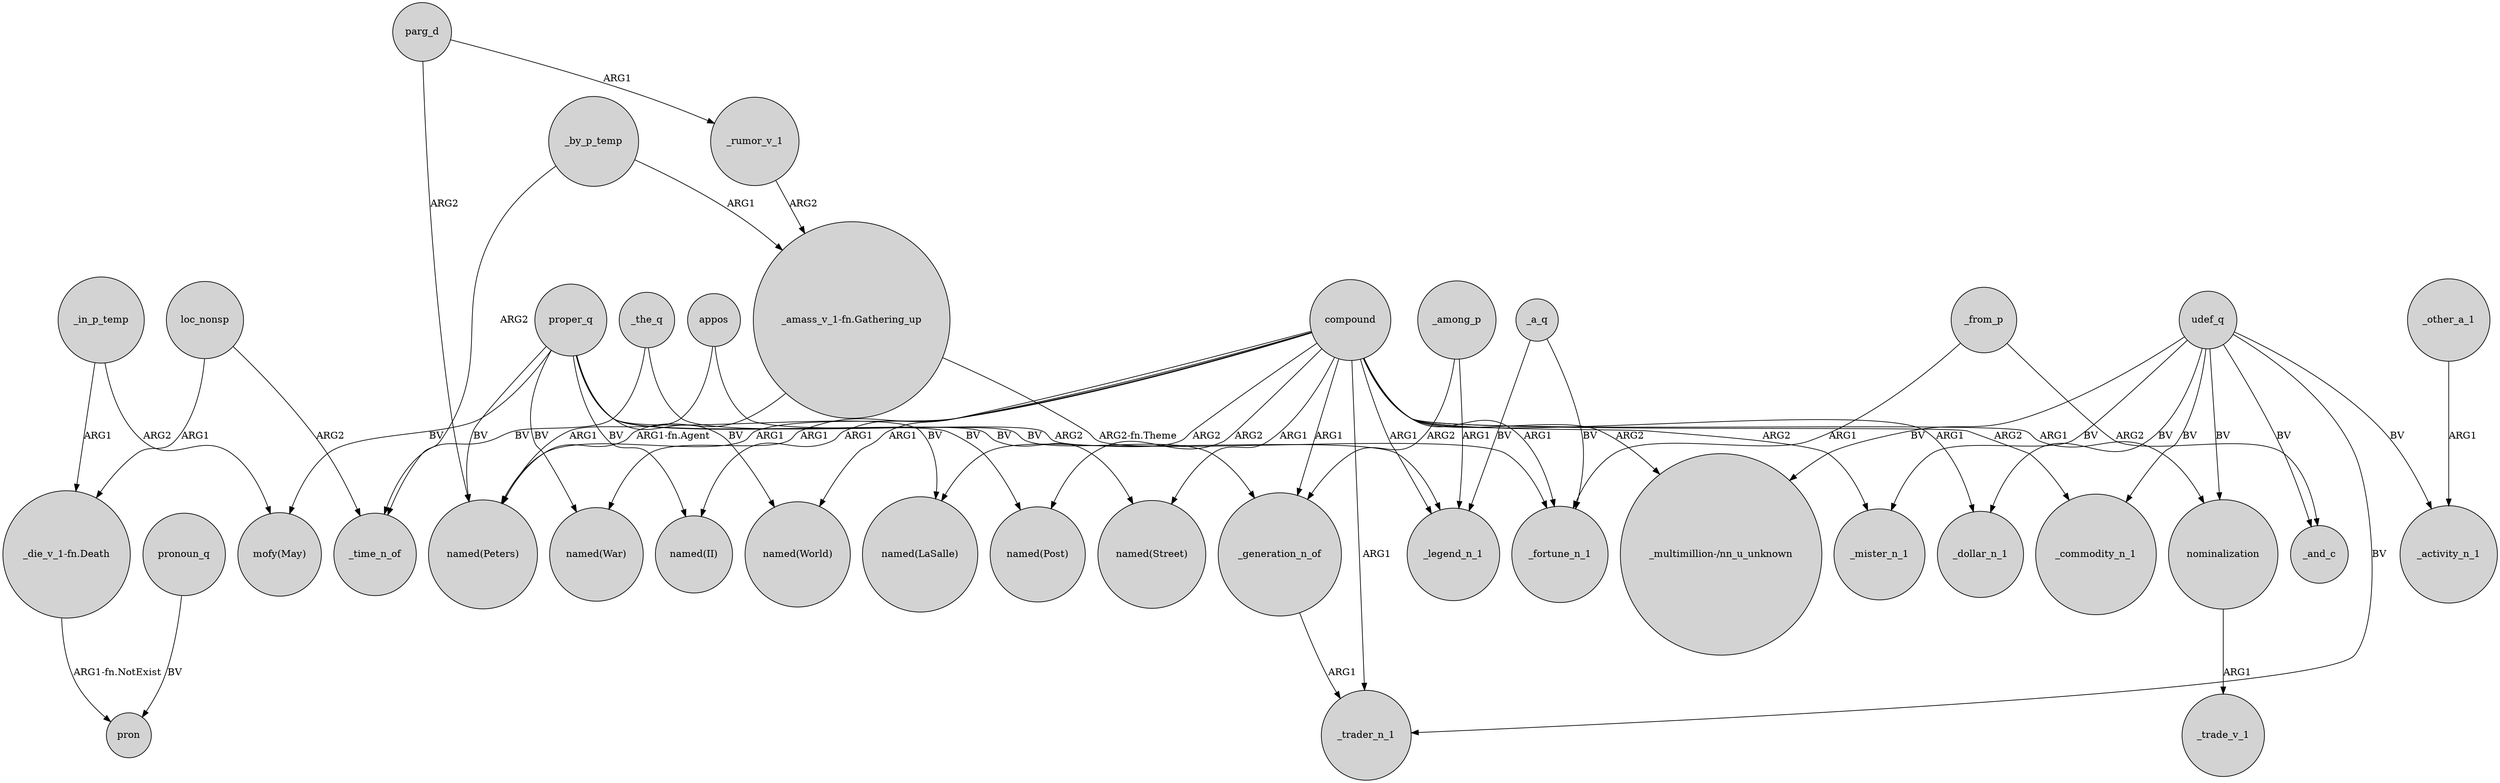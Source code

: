 digraph {
	node [shape=circle style=filled]
	"_die_v_1-fn.Death" -> pron [label="ARG1-fn.NotExist"]
	compound -> "named(II)" [label=ARG1]
	loc_nonsp -> "_die_v_1-fn.Death" [label=ARG1]
	compound -> "named(Post)" [label=ARG2]
	parg_d -> _rumor_v_1 [label=ARG1]
	parg_d -> "named(Peters)" [label=ARG2]
	udef_q -> _activity_n_1 [label=BV]
	_generation_n_of -> _trader_n_1 [label=ARG1]
	udef_q -> _commodity_n_1 [label=BV]
	_rumor_v_1 -> "_amass_v_1-fn.Gathering_up" [label=ARG2]
	udef_q -> _trader_n_1 [label=BV]
	proper_q -> "named(II)" [label=BV]
	compound -> "named(Street)" [label=ARG1]
	proper_q -> "named(LaSalle)" [label=BV]
	proper_q -> "named(Peters)" [label=BV]
	compound -> _mister_n_1 [label=ARG2]
	_from_p -> _fortune_n_1 [label=ARG1]
	udef_q -> "_multimillion-/nn_u_unknown" [label=BV]
	compound -> "_multimillion-/nn_u_unknown" [label=ARG2]
	udef_q -> _mister_n_1 [label=BV]
	compound -> _commodity_n_1 [label=ARG2]
	loc_nonsp -> _time_n_of [label=ARG2]
	proper_q -> "named(Post)" [label=BV]
	compound -> "named(Peters)" [label=ARG1]
	proper_q -> "mofy(May)" [label=BV]
	appos -> _legend_n_1 [label=ARG2]
	"_amass_v_1-fn.Gathering_up" -> _fortune_n_1 [label="ARG2-fn.Theme"]
	_among_p -> _legend_n_1 [label=ARG1]
	nominalization -> _trade_v_1 [label=ARG1]
	_in_p_temp -> "mofy(May)" [label=ARG2]
	compound -> _trader_n_1 [label=ARG1]
	_among_p -> _generation_n_of [label=ARG2]
	compound -> _dollar_n_1 [label=ARG1]
	proper_q -> "named(Street)" [label=BV]
	_by_p_temp -> "_amass_v_1-fn.Gathering_up" [label=ARG1]
	pronoun_q -> pron [label=BV]
	_the_q -> _time_n_of [label=BV]
	compound -> _fortune_n_1 [label=ARG1]
	compound -> "named(LaSalle)" [label=ARG2]
	compound -> _legend_n_1 [label=ARG1]
	_a_q -> _fortune_n_1 [label=BV]
	compound -> "named(World)" [label=ARG1]
	proper_q -> "named(World)" [label=BV]
	_a_q -> _legend_n_1 [label=BV]
	_in_p_temp -> "_die_v_1-fn.Death" [label=ARG1]
	_other_a_1 -> _activity_n_1 [label=ARG1]
	udef_q -> nominalization [label=BV]
	compound -> "named(War)" [label=ARG1]
	_the_q -> _generation_n_of [label=BV]
	"_amass_v_1-fn.Gathering_up" -> "named(Peters)" [label="ARG1-fn.Agent"]
	proper_q -> "named(War)" [label=BV]
	compound -> _generation_n_of [label=ARG1]
	_by_p_temp -> _time_n_of [label=ARG2]
	_from_p -> _and_c [label=ARG2]
	appos -> "named(Peters)" [label=ARG1]
	udef_q -> _and_c [label=BV]
	compound -> nominalization [label=ARG1]
	udef_q -> _dollar_n_1 [label=BV]
}

